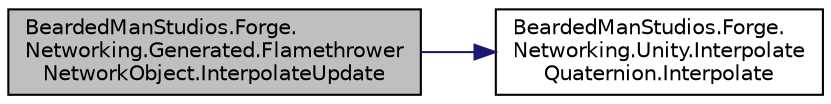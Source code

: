 digraph "BeardedManStudios.Forge.Networking.Generated.FlamethrowerNetworkObject.InterpolateUpdate"
{
 // LATEX_PDF_SIZE
  edge [fontname="Helvetica",fontsize="10",labelfontname="Helvetica",labelfontsize="10"];
  node [fontname="Helvetica",fontsize="10",shape=record];
  rankdir="LR";
  Node7 [label="BeardedManStudios.Forge.\lNetworking.Generated.Flamethrower\lNetworkObject.InterpolateUpdate",height=0.2,width=0.4,color="black", fillcolor="grey75", style="filled", fontcolor="black",tooltip=" "];
  Node7 -> Node8 [color="midnightblue",fontsize="10",style="solid",fontname="Helvetica"];
  Node8 [label="BeardedManStudios.Forge.\lNetworking.Unity.Interpolate\lQuaternion.Interpolate",height=0.2,width=0.4,color="black", fillcolor="white", style="filled",URL="$struct_bearded_man_studios_1_1_forge_1_1_networking_1_1_unity_1_1_interpolate_quaternion.html#a32574e4ccb4747fdd2f96e2f3813df95",tooltip=" "];
}
